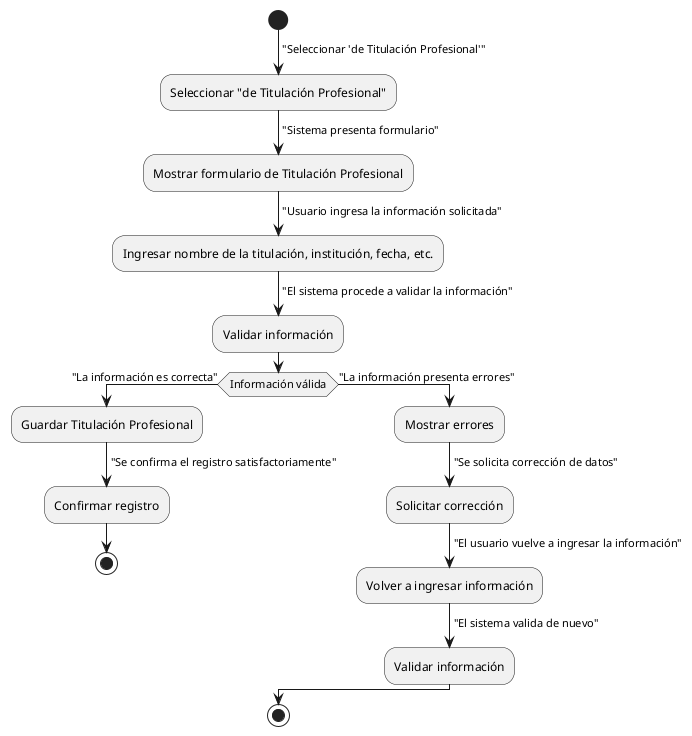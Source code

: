 @startuml

start
-> "Seleccionar 'de Titulación Profesional'";
:Seleccionar "de Titulación Profesional";

-> "Sistema presenta formulario";
:Mostrar formulario de Titulación Profesional;

-> "Usuario ingresa la información solicitada";
:Ingresar nombre de la titulación, institución, fecha, etc.;

-> "El sistema procede a validar la información";
:Validar información;

if (Información válida) then (Sí)
  -> "La información es correcta";
  :Guardar Titulación Profesional;

  -> "Se confirma el registro satisfactoriamente";
  :Confirmar registro;
  stop
else (No)
  -> "La información presenta errores";
  :Mostrar errores;

  -> "Se solicita corrección de datos";
  :Solicitar corrección;

  -> "El usuario vuelve a ingresar la información";
  :Volver a ingresar información;

  -> "El sistema valida de nuevo";
  :Validar información;
endif

stop

@enduml
